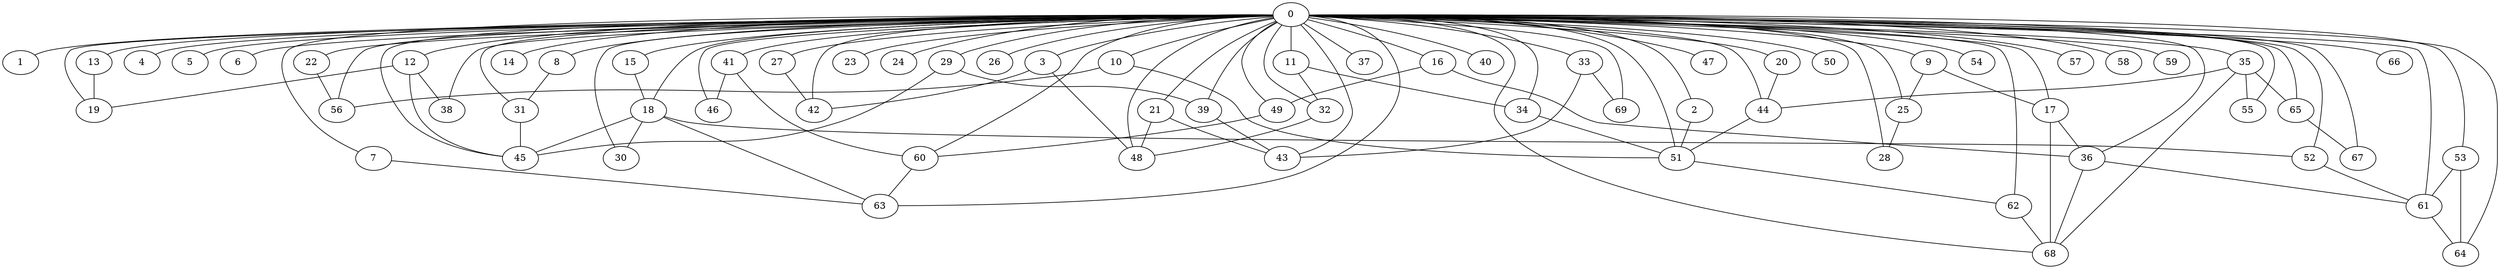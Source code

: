
graph graphname {
    0 -- 1
0 -- 2
0 -- 3
0 -- 4
0 -- 5
0 -- 6
0 -- 7
0 -- 8
0 -- 9
0 -- 10
0 -- 11
0 -- 12
0 -- 13
0 -- 14
0 -- 15
0 -- 16
0 -- 17
0 -- 18
0 -- 19
0 -- 20
0 -- 21
0 -- 22
0 -- 23
0 -- 24
0 -- 25
0 -- 26
0 -- 27
0 -- 28
0 -- 29
0 -- 30
0 -- 31
0 -- 32
0 -- 33
0 -- 34
0 -- 35
0 -- 36
0 -- 37
0 -- 38
0 -- 39
0 -- 40
0 -- 41
0 -- 42
0 -- 43
0 -- 44
0 -- 45
0 -- 46
0 -- 47
0 -- 48
0 -- 49
0 -- 50
0 -- 51
0 -- 52
0 -- 53
0 -- 54
0 -- 55
0 -- 56
0 -- 57
0 -- 58
0 -- 59
0 -- 60
0 -- 61
0 -- 62
0 -- 63
0 -- 64
0 -- 65
0 -- 66
0 -- 67
0 -- 68
0 -- 69
2 -- 51
3 -- 42
3 -- 48
7 -- 63
8 -- 31
9 -- 25
9 -- 17
10 -- 51
10 -- 56
11 -- 34
11 -- 32
12 -- 45
12 -- 38
12 -- 19
13 -- 19
15 -- 18
16 -- 49
16 -- 36
17 -- 68
17 -- 36
18 -- 30
18 -- 52
18 -- 45
18 -- 63
20 -- 44
21 -- 48
21 -- 43
22 -- 56
25 -- 28
27 -- 42
29 -- 45
29 -- 39
31 -- 45
32 -- 48
33 -- 69
33 -- 43
34 -- 51
35 -- 55
35 -- 44
35 -- 65
35 -- 68
36 -- 68
36 -- 61
39 -- 43
41 -- 60
41 -- 46
44 -- 51
49 -- 60
51 -- 62
52 -- 61
53 -- 64
53 -- 61
60 -- 63
61 -- 64
62 -- 68
65 -- 67

}
